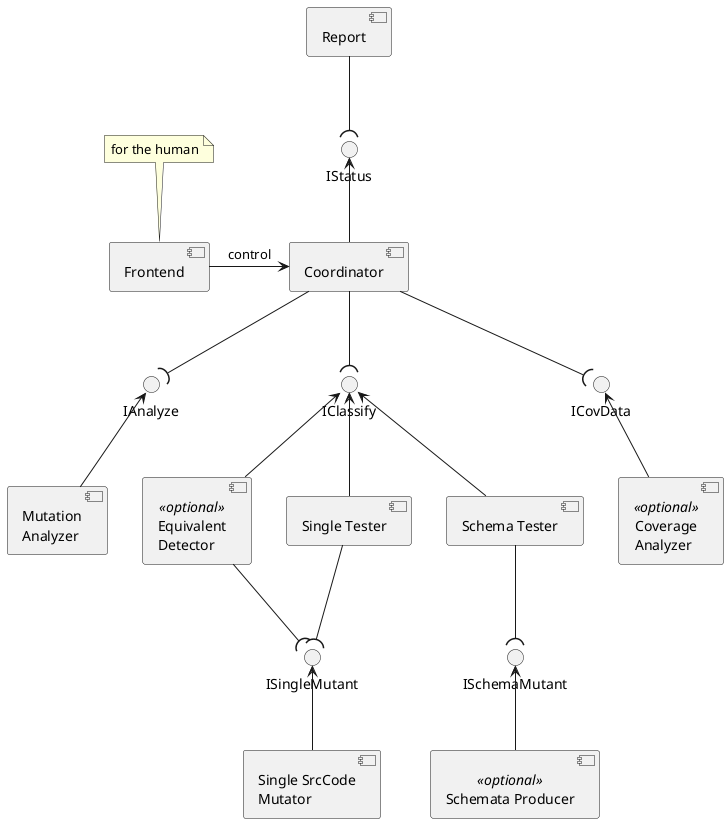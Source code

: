 @startuml
skinparam componentStyle uml2

component Frontend
component Coordinator as coord
component "Mutation\nAnalyzer" as mutanal
component "Single SrcCode\nMutator" as singlemut
component "Single Tester" as tester
component "Schema Tester" as schemtest
component Report as report
component "Coverage\nAnalyzer" as covanal <<optional>>
component "Equivalent\nDetector" as eqdec <<optional>>
component "Schemata Producer" as schemprod <<optional>>

interface IAnalyze
interface IClassify
interface ISingleMutant
interface ISchemaMutant
interface ICovData
interface IStatus

Frontend -> coord : control
note top of Frontend
for the human
end note

coord --( IAnalyze
IAnalyze <-- mutanal

coord --( ICovData
ICovData <-- covanal

coord --( IClassify
IClassify <-- tester
IClassify <-- eqdec
IClassify <-- schemtest

tester --( ISingleMutant
eqdec --( ISingleMutant
ISingleMutant <-- singlemut

schemtest --( ISchemaMutant
ISchemaMutant <-- schemprod

report --( IStatus
IStatus <-- coord
@enduml
